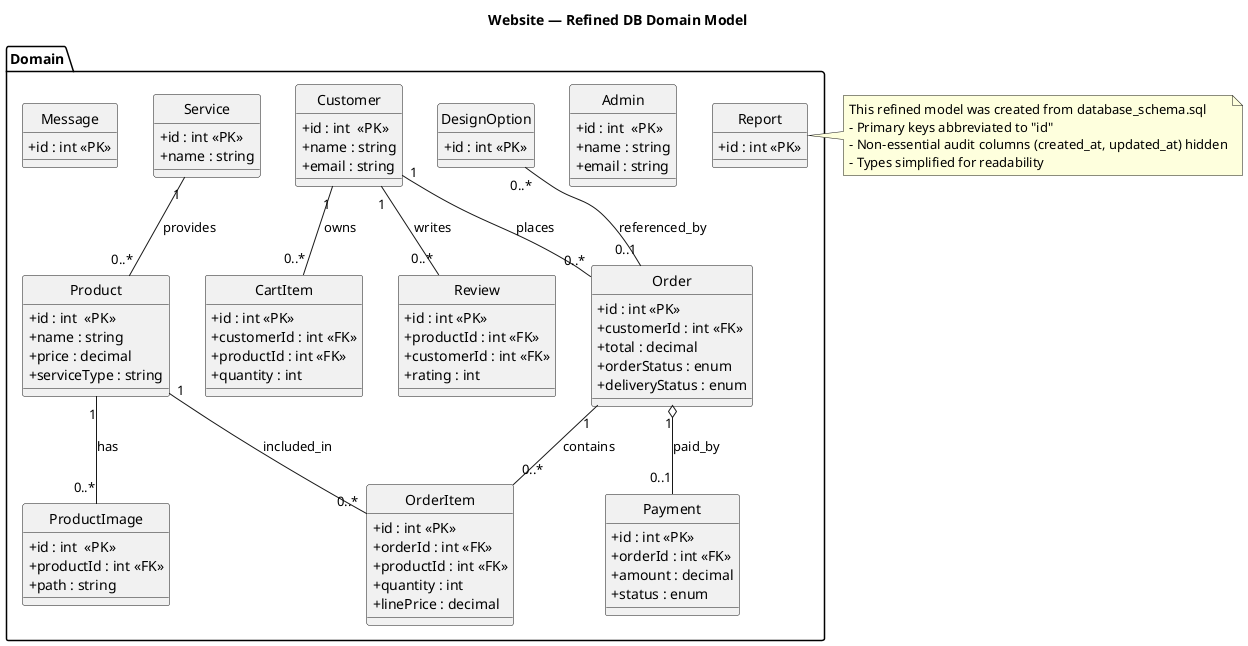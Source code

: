 @startuml
title Website — Refined DB Domain Model
skinparam classAttributeIconSize 0
hide circle

package "Domain" {
  class Admin {
    +id : int  <<PK>>
    +name : string
    +email : string
  }

  class Customer {
    +id : int  <<PK>>
    +name : string
    +email : string
  }

  class Product {
    +id : int  <<PK>>
    +name : string
    +price : decimal
    +serviceType : string
  }

  class ProductImage {
    +id : int  <<PK>>
    +productId : int <<FK>>
    +path : string
  }

  class CartItem {
    +id : int <<PK>>
    +customerId : int <<FK>>
    +productId : int <<FK>>
    +quantity : int
  }

  class Order {
    +id : int <<PK>>
    +customerId : int <<FK>>
    +total : decimal
    +orderStatus : enum
    +deliveryStatus : enum
  }

  class OrderItem {
    +id : int <<PK>>
    +orderId : int <<FK>>
    +productId : int <<FK>>
    +quantity : int
    +linePrice : decimal
  }

  class Payment {
    +id : int <<PK>>
    +orderId : int <<FK>>
    +amount : decimal
    +status : enum
  }

  class Service {
    +id : int <<PK>>
    +name : string
  }

  class DesignOption {
    +id : int <<PK>>
  }

  class Review {
    +id : int <<PK>>
    +productId : int <<FK>>
    +customerId : int <<FK>>
    +rating : int
  }

  class Message {
    +id : int <<PK>>
  }

  class Report {
    +id : int <<PK>>
  }
}

' Relationships
Customer "1" -- "0..*" CartItem : owns
Customer "1" -- "0..*" Order : places
Customer "1" -- "0..*" Review : writes

Product "1" -- "0..*" ProductImage : has
Product "1" -- "0..*" OrderItem : included_in

Order "1" -- "0..*" OrderItem : contains
Order "1" o-- "0..1" Payment : paid_by

Service "1" -- "0..*" Product : provides
DesignOption "0..*" -- "0..1" Order : referenced_by

note right
  This refined model was created from database_schema.sql
  - Primary keys abbreviated to "id"
  - Non-essential audit columns (created_at, updated_at) hidden
  - Types simplified for readability
end note

@enduml
